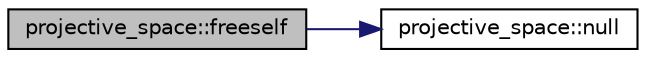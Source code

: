 digraph "projective_space::freeself"
{
  edge [fontname="Helvetica",fontsize="10",labelfontname="Helvetica",labelfontsize="10"];
  node [fontname="Helvetica",fontsize="10",shape=record];
  rankdir="LR";
  Node1423 [label="projective_space::freeself",height=0.2,width=0.4,color="black", fillcolor="grey75", style="filled", fontcolor="black"];
  Node1423 -> Node1424 [color="midnightblue",fontsize="10",style="solid",fontname="Helvetica"];
  Node1424 [label="projective_space::null",height=0.2,width=0.4,color="black", fillcolor="white", style="filled",URL="$d2/d17/classprojective__space.html#a62345678b9dd4294a070135065bccf58"];
}
